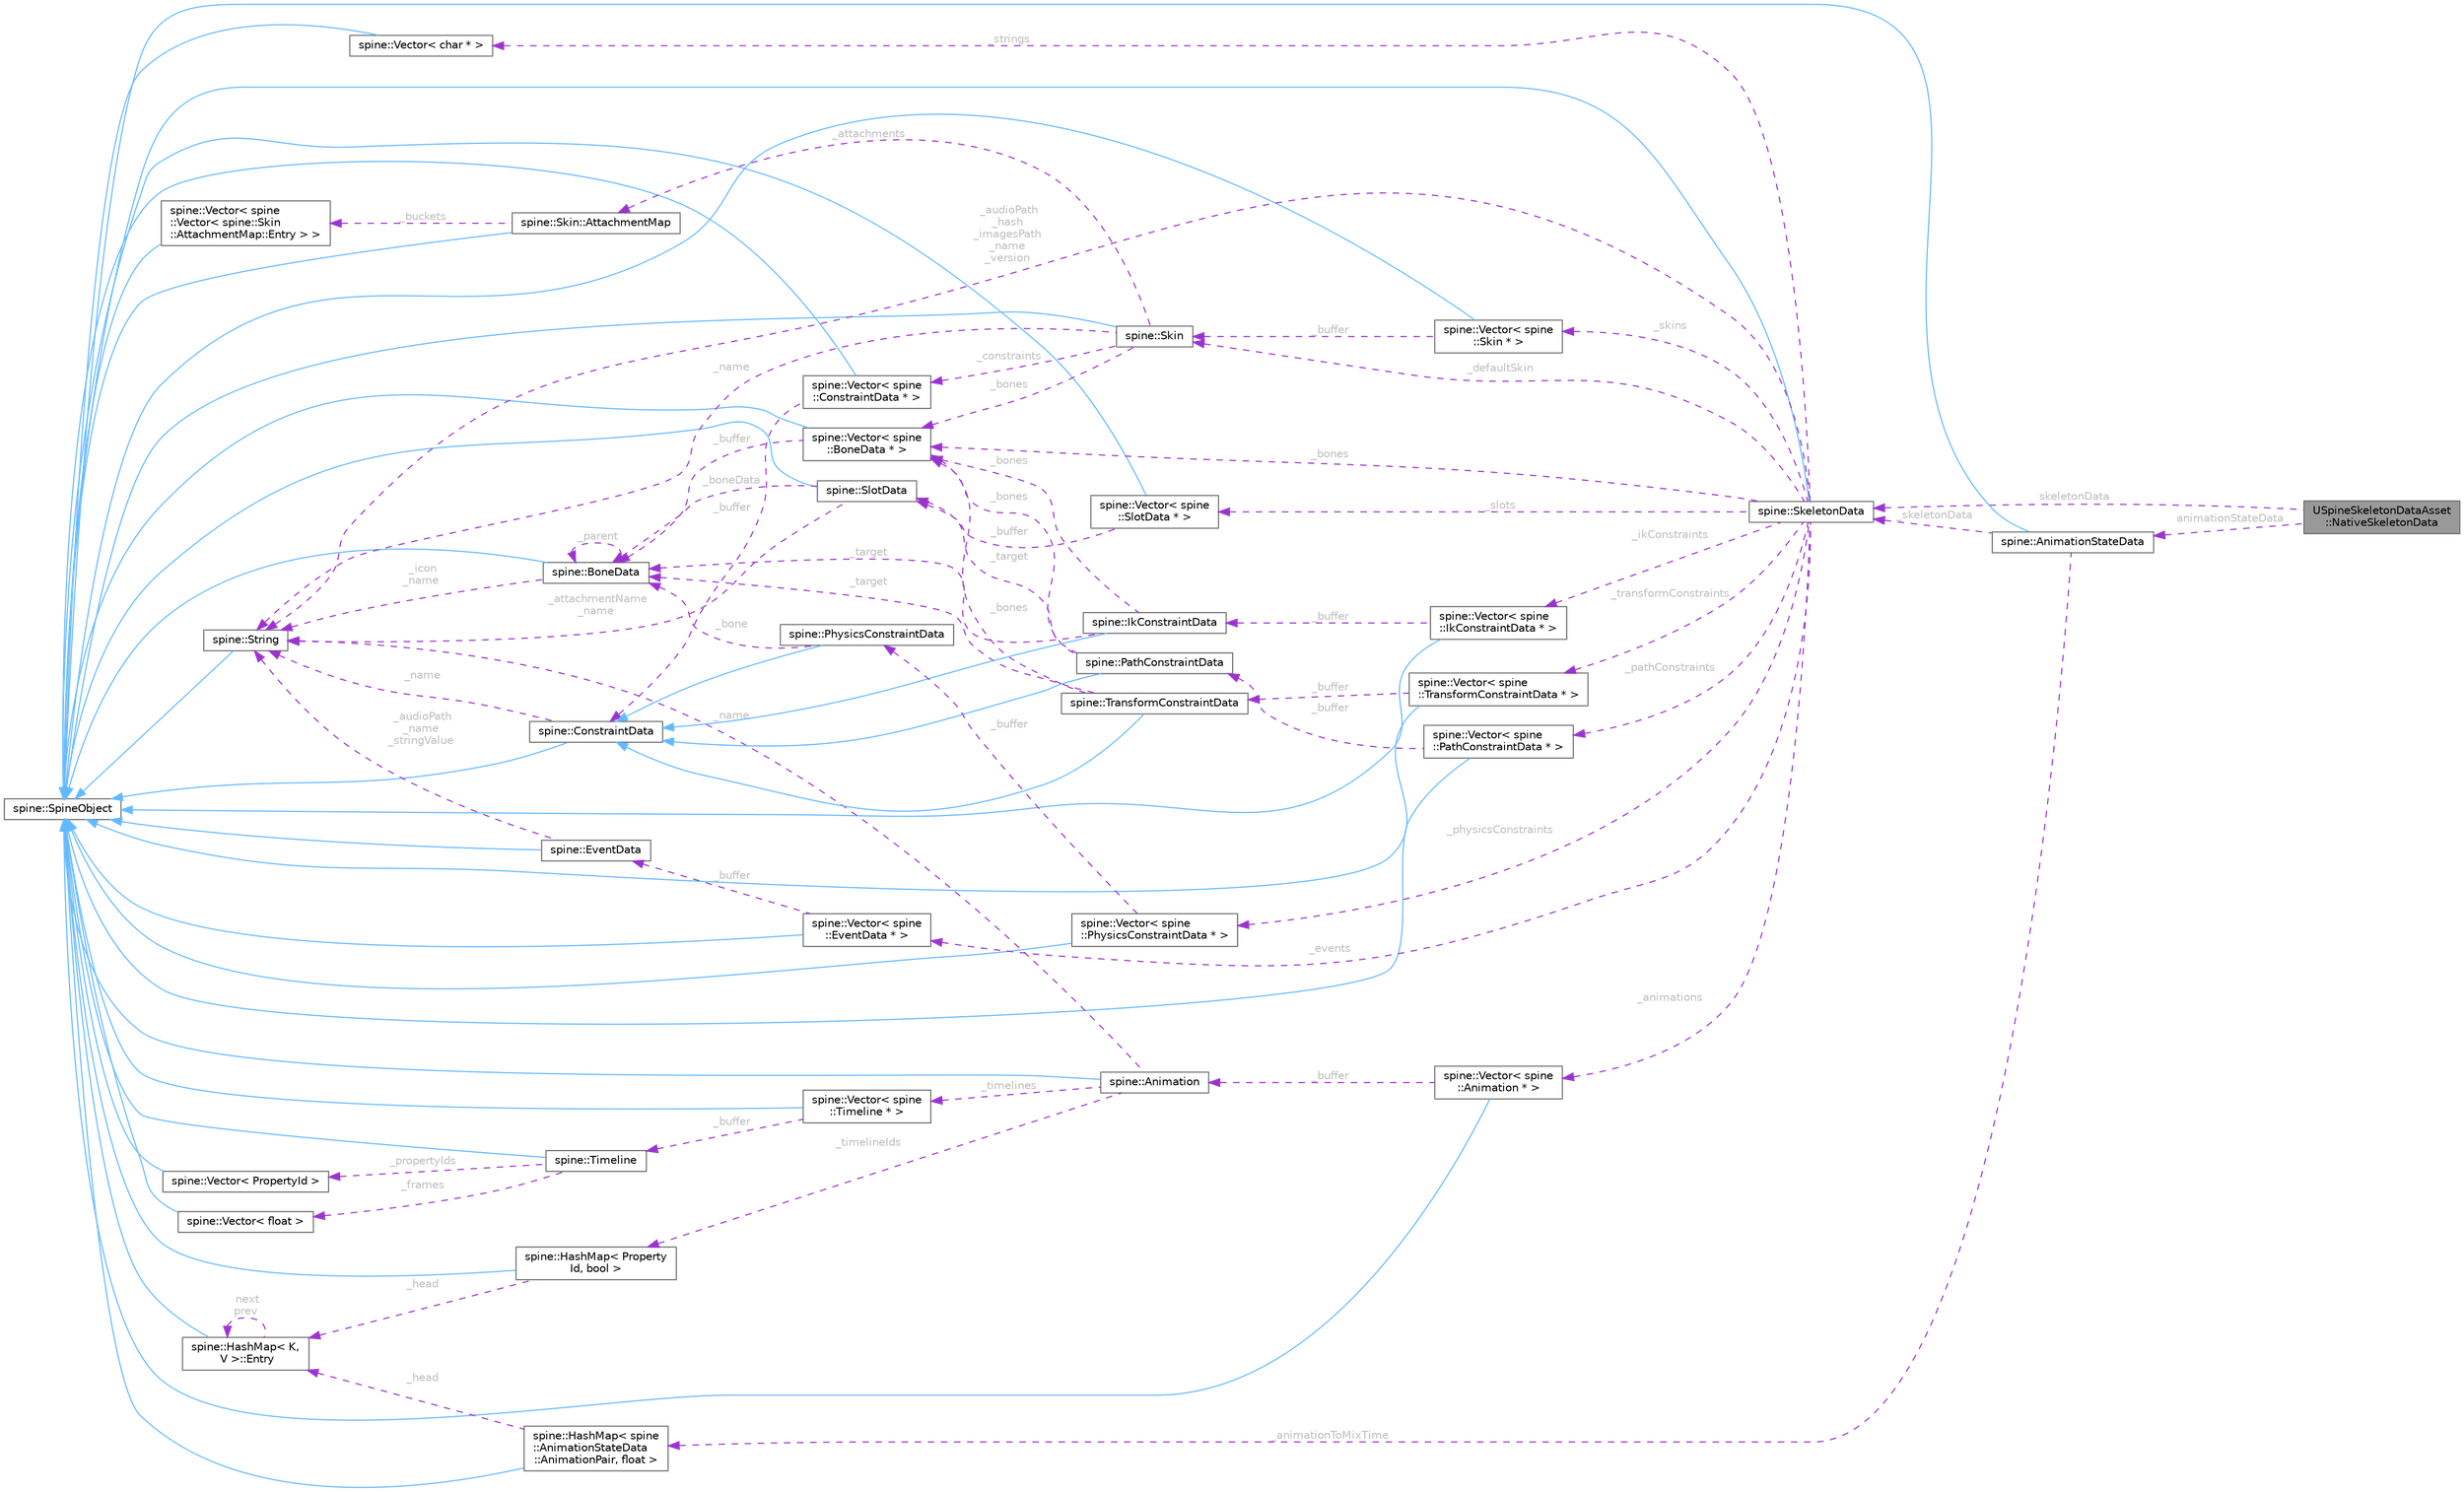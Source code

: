 digraph "USpineSkeletonDataAsset::NativeSkeletonData"
{
 // LATEX_PDF_SIZE
  bgcolor="transparent";
  edge [fontname=Helvetica,fontsize=10,labelfontname=Helvetica,labelfontsize=10];
  node [fontname=Helvetica,fontsize=10,shape=box,height=0.2,width=0.4];
  rankdir="LR";
  Node1 [id="Node000001",label="USpineSkeletonDataAsset\l::NativeSkeletonData",height=0.2,width=0.4,color="gray40", fillcolor="grey60", style="filled", fontcolor="black",tooltip=" "];
  Node2 -> Node1 [id="edge1_Node000001_Node000002",dir="back",color="darkorchid3",style="dashed",tooltip=" ",label=" skeletonData",fontcolor="grey" ];
  Node2 [id="Node000002",label="spine::SkeletonData",height=0.2,width=0.4,color="gray40", fillcolor="white", style="filled",URL="$classspine_1_1_skeleton_data.html",tooltip="Stores the setup pose and all of the stateless data for a skeleton."];
  Node3 -> Node2 [id="edge2_Node000002_Node000003",dir="back",color="steelblue1",style="solid",tooltip=" "];
  Node3 [id="Node000003",label="spine::SpineObject",height=0.2,width=0.4,color="gray40", fillcolor="white", style="filled",URL="$classspine_1_1_spine_object.html",tooltip=" "];
  Node4 -> Node2 [id="edge3_Node000002_Node000004",dir="back",color="darkorchid3",style="dashed",tooltip=" ",label=" _audioPath\n_hash\n_imagesPath\n_name\n_version",fontcolor="grey" ];
  Node4 [id="Node000004",label="spine::String",height=0.2,width=0.4,color="gray40", fillcolor="white", style="filled",URL="$classspine_1_1_string.html",tooltip=" "];
  Node3 -> Node4 [id="edge4_Node000004_Node000003",dir="back",color="steelblue1",style="solid",tooltip=" "];
  Node5 -> Node2 [id="edge5_Node000002_Node000005",dir="back",color="darkorchid3",style="dashed",tooltip=" ",label=" _bones",fontcolor="grey" ];
  Node5 [id="Node000005",label="spine::Vector\< spine\l::BoneData * \>",height=0.2,width=0.4,color="gray40", fillcolor="white", style="filled",URL="$classspine_1_1_vector.html",tooltip=" "];
  Node3 -> Node5 [id="edge6_Node000005_Node000003",dir="back",color="steelblue1",style="solid",tooltip=" "];
  Node6 -> Node5 [id="edge7_Node000005_Node000006",dir="back",color="darkorchid3",style="dashed",tooltip=" ",label=" _buffer",fontcolor="grey" ];
  Node6 [id="Node000006",label="spine::BoneData",height=0.2,width=0.4,color="gray40", fillcolor="white", style="filled",URL="$classspine_1_1_bone_data.html",tooltip=" "];
  Node3 -> Node6 [id="edge8_Node000006_Node000003",dir="back",color="steelblue1",style="solid",tooltip=" "];
  Node4 -> Node6 [id="edge9_Node000006_Node000004",dir="back",color="darkorchid3",style="dashed",tooltip=" ",label=" _icon\n_name",fontcolor="grey" ];
  Node6 -> Node6 [id="edge10_Node000006_Node000006",dir="back",color="darkorchid3",style="dashed",tooltip=" ",label=" _parent",fontcolor="grey" ];
  Node7 -> Node2 [id="edge11_Node000002_Node000007",dir="back",color="darkorchid3",style="dashed",tooltip=" ",label=" _slots",fontcolor="grey" ];
  Node7 [id="Node000007",label="spine::Vector\< spine\l::SlotData * \>",height=0.2,width=0.4,color="gray40", fillcolor="white", style="filled",URL="$classspine_1_1_vector.html",tooltip=" "];
  Node3 -> Node7 [id="edge12_Node000007_Node000003",dir="back",color="steelblue1",style="solid",tooltip=" "];
  Node8 -> Node7 [id="edge13_Node000007_Node000008",dir="back",color="darkorchid3",style="dashed",tooltip=" ",label=" _buffer",fontcolor="grey" ];
  Node8 [id="Node000008",label="spine::SlotData",height=0.2,width=0.4,color="gray40", fillcolor="white", style="filled",URL="$classspine_1_1_slot_data.html",tooltip=" "];
  Node3 -> Node8 [id="edge14_Node000008_Node000003",dir="back",color="steelblue1",style="solid",tooltip=" "];
  Node4 -> Node8 [id="edge15_Node000008_Node000004",dir="back",color="darkorchid3",style="dashed",tooltip=" ",label=" _attachmentName\n_name",fontcolor="grey" ];
  Node6 -> Node8 [id="edge16_Node000008_Node000006",dir="back",color="darkorchid3",style="dashed",tooltip=" ",label=" _boneData",fontcolor="grey" ];
  Node9 -> Node2 [id="edge17_Node000002_Node000009",dir="back",color="darkorchid3",style="dashed",tooltip=" ",label=" _skins",fontcolor="grey" ];
  Node9 [id="Node000009",label="spine::Vector\< spine\l::Skin * \>",height=0.2,width=0.4,color="gray40", fillcolor="white", style="filled",URL="$classspine_1_1_vector.html",tooltip=" "];
  Node3 -> Node9 [id="edge18_Node000009_Node000003",dir="back",color="steelblue1",style="solid",tooltip=" "];
  Node10 -> Node9 [id="edge19_Node000009_Node000010",dir="back",color="darkorchid3",style="dashed",tooltip=" ",label=" _buffer",fontcolor="grey" ];
  Node10 [id="Node000010",label="spine::Skin",height=0.2,width=0.4,color="gray40", fillcolor="white", style="filled",URL="$classspine_1_1_skin.html",tooltip=" "];
  Node3 -> Node10 [id="edge20_Node000010_Node000003",dir="back",color="steelblue1",style="solid",tooltip=" "];
  Node4 -> Node10 [id="edge21_Node000010_Node000004",dir="back",color="darkorchid3",style="dashed",tooltip=" ",label=" _name",fontcolor="grey" ];
  Node11 -> Node10 [id="edge22_Node000010_Node000011",dir="back",color="darkorchid3",style="dashed",tooltip=" ",label=" _attachments",fontcolor="grey" ];
  Node11 [id="Node000011",label="spine::Skin::AttachmentMap",height=0.2,width=0.4,color="gray40", fillcolor="white", style="filled",URL="$classspine_1_1_skin_1_1_attachment_map.html",tooltip=" "];
  Node3 -> Node11 [id="edge23_Node000011_Node000003",dir="back",color="steelblue1",style="solid",tooltip=" "];
  Node12 -> Node11 [id="edge24_Node000011_Node000012",dir="back",color="darkorchid3",style="dashed",tooltip=" ",label=" _buckets",fontcolor="grey" ];
  Node12 [id="Node000012",label="spine::Vector\< spine\l::Vector\< spine::Skin\l::AttachmentMap::Entry \> \>",height=0.2,width=0.4,color="gray40", fillcolor="white", style="filled",URL="$classspine_1_1_vector.html",tooltip=" "];
  Node3 -> Node12 [id="edge25_Node000012_Node000003",dir="back",color="steelblue1",style="solid",tooltip=" "];
  Node5 -> Node10 [id="edge26_Node000010_Node000005",dir="back",color="darkorchid3",style="dashed",tooltip=" ",label=" _bones",fontcolor="grey" ];
  Node13 -> Node10 [id="edge27_Node000010_Node000013",dir="back",color="darkorchid3",style="dashed",tooltip=" ",label=" _constraints",fontcolor="grey" ];
  Node13 [id="Node000013",label="spine::Vector\< spine\l::ConstraintData * \>",height=0.2,width=0.4,color="gray40", fillcolor="white", style="filled",URL="$classspine_1_1_vector.html",tooltip=" "];
  Node3 -> Node13 [id="edge28_Node000013_Node000003",dir="back",color="steelblue1",style="solid",tooltip=" "];
  Node14 -> Node13 [id="edge29_Node000013_Node000014",dir="back",color="darkorchid3",style="dashed",tooltip=" ",label=" _buffer",fontcolor="grey" ];
  Node14 [id="Node000014",label="spine::ConstraintData",height=0.2,width=0.4,color="gray40", fillcolor="white", style="filled",URL="$classspine_1_1_constraint_data.html",tooltip="The interface for all constraints."];
  Node3 -> Node14 [id="edge30_Node000014_Node000003",dir="back",color="steelblue1",style="solid",tooltip=" "];
  Node4 -> Node14 [id="edge31_Node000014_Node000004",dir="back",color="darkorchid3",style="dashed",tooltip=" ",label=" _name",fontcolor="grey" ];
  Node10 -> Node2 [id="edge32_Node000002_Node000010",dir="back",color="darkorchid3",style="dashed",tooltip=" ",label=" _defaultSkin",fontcolor="grey" ];
  Node15 -> Node2 [id="edge33_Node000002_Node000015",dir="back",color="darkorchid3",style="dashed",tooltip=" ",label=" _events",fontcolor="grey" ];
  Node15 [id="Node000015",label="spine::Vector\< spine\l::EventData * \>",height=0.2,width=0.4,color="gray40", fillcolor="white", style="filled",URL="$classspine_1_1_vector.html",tooltip=" "];
  Node3 -> Node15 [id="edge34_Node000015_Node000003",dir="back",color="steelblue1",style="solid",tooltip=" "];
  Node16 -> Node15 [id="edge35_Node000015_Node000016",dir="back",color="darkorchid3",style="dashed",tooltip=" ",label=" _buffer",fontcolor="grey" ];
  Node16 [id="Node000016",label="spine::EventData",height=0.2,width=0.4,color="gray40", fillcolor="white", style="filled",URL="$classspine_1_1_event_data.html",tooltip="Stores the setup pose values for an Event."];
  Node3 -> Node16 [id="edge36_Node000016_Node000003",dir="back",color="steelblue1",style="solid",tooltip=" "];
  Node4 -> Node16 [id="edge37_Node000016_Node000004",dir="back",color="darkorchid3",style="dashed",tooltip=" ",label=" _audioPath\n_name\n_stringValue",fontcolor="grey" ];
  Node17 -> Node2 [id="edge38_Node000002_Node000017",dir="back",color="darkorchid3",style="dashed",tooltip=" ",label=" _animations",fontcolor="grey" ];
  Node17 [id="Node000017",label="spine::Vector\< spine\l::Animation * \>",height=0.2,width=0.4,color="gray40", fillcolor="white", style="filled",URL="$classspine_1_1_vector.html",tooltip=" "];
  Node3 -> Node17 [id="edge39_Node000017_Node000003",dir="back",color="steelblue1",style="solid",tooltip=" "];
  Node18 -> Node17 [id="edge40_Node000017_Node000018",dir="back",color="darkorchid3",style="dashed",tooltip=" ",label=" _buffer",fontcolor="grey" ];
  Node18 [id="Node000018",label="spine::Animation",height=0.2,width=0.4,color="gray40", fillcolor="white", style="filled",URL="$classspine_1_1_animation.html",tooltip=" "];
  Node3 -> Node18 [id="edge41_Node000018_Node000003",dir="back",color="steelblue1",style="solid",tooltip=" "];
  Node19 -> Node18 [id="edge42_Node000018_Node000019",dir="back",color="darkorchid3",style="dashed",tooltip=" ",label=" _timelines",fontcolor="grey" ];
  Node19 [id="Node000019",label="spine::Vector\< spine\l::Timeline * \>",height=0.2,width=0.4,color="gray40", fillcolor="white", style="filled",URL="$classspine_1_1_vector.html",tooltip=" "];
  Node3 -> Node19 [id="edge43_Node000019_Node000003",dir="back",color="steelblue1",style="solid",tooltip=" "];
  Node20 -> Node19 [id="edge44_Node000019_Node000020",dir="back",color="darkorchid3",style="dashed",tooltip=" ",label=" _buffer",fontcolor="grey" ];
  Node20 [id="Node000020",label="spine::Timeline",height=0.2,width=0.4,color="gray40", fillcolor="white", style="filled",URL="$classspine_1_1_timeline.html",tooltip=" "];
  Node3 -> Node20 [id="edge45_Node000020_Node000003",dir="back",color="steelblue1",style="solid",tooltip=" "];
  Node21 -> Node20 [id="edge46_Node000020_Node000021",dir="back",color="darkorchid3",style="dashed",tooltip=" ",label=" _propertyIds",fontcolor="grey" ];
  Node21 [id="Node000021",label="spine::Vector\< PropertyId \>",height=0.2,width=0.4,color="gray40", fillcolor="white", style="filled",URL="$classspine_1_1_vector.html",tooltip=" "];
  Node3 -> Node21 [id="edge47_Node000021_Node000003",dir="back",color="steelblue1",style="solid",tooltip=" "];
  Node22 -> Node20 [id="edge48_Node000020_Node000022",dir="back",color="darkorchid3",style="dashed",tooltip=" ",label=" _frames",fontcolor="grey" ];
  Node22 [id="Node000022",label="spine::Vector\< float \>",height=0.2,width=0.4,color="gray40", fillcolor="white", style="filled",URL="$classspine_1_1_vector.html",tooltip=" "];
  Node3 -> Node22 [id="edge49_Node000022_Node000003",dir="back",color="steelblue1",style="solid",tooltip=" "];
  Node23 -> Node18 [id="edge50_Node000018_Node000023",dir="back",color="darkorchid3",style="dashed",tooltip=" ",label=" _timelineIds",fontcolor="grey" ];
  Node23 [id="Node000023",label="spine::HashMap\< Property\lId, bool \>",height=0.2,width=0.4,color="gray40", fillcolor="white", style="filled",URL="$classspine_1_1_hash_map.html",tooltip=" "];
  Node3 -> Node23 [id="edge51_Node000023_Node000003",dir="back",color="steelblue1",style="solid",tooltip=" "];
  Node24 -> Node23 [id="edge52_Node000023_Node000024",dir="back",color="darkorchid3",style="dashed",tooltip=" ",label=" _head",fontcolor="grey" ];
  Node24 [id="Node000024",label="spine::HashMap\< K,\l V \>::Entry",height=0.2,width=0.4,color="gray40", fillcolor="white", style="filled",URL="$classspine_1_1_hash_map_1_1_entry.html",tooltip=" "];
  Node3 -> Node24 [id="edge53_Node000024_Node000003",dir="back",color="steelblue1",style="solid",tooltip=" "];
  Node24 -> Node24 [id="edge54_Node000024_Node000024",dir="back",color="darkorchid3",style="dashed",tooltip=" ",label=" next\nprev",fontcolor="grey" ];
  Node4 -> Node18 [id="edge55_Node000018_Node000004",dir="back",color="darkorchid3",style="dashed",tooltip=" ",label=" _name",fontcolor="grey" ];
  Node25 -> Node2 [id="edge56_Node000002_Node000025",dir="back",color="darkorchid3",style="dashed",tooltip=" ",label=" _ikConstraints",fontcolor="grey" ];
  Node25 [id="Node000025",label="spine::Vector\< spine\l::IkConstraintData * \>",height=0.2,width=0.4,color="gray40", fillcolor="white", style="filled",URL="$classspine_1_1_vector.html",tooltip=" "];
  Node3 -> Node25 [id="edge57_Node000025_Node000003",dir="back",color="steelblue1",style="solid",tooltip=" "];
  Node26 -> Node25 [id="edge58_Node000025_Node000026",dir="back",color="darkorchid3",style="dashed",tooltip=" ",label=" _buffer",fontcolor="grey" ];
  Node26 [id="Node000026",label="spine::IkConstraintData",height=0.2,width=0.4,color="gray40", fillcolor="white", style="filled",URL="$classspine_1_1_ik_constraint_data.html",tooltip=" "];
  Node14 -> Node26 [id="edge59_Node000026_Node000014",dir="back",color="steelblue1",style="solid",tooltip=" "];
  Node5 -> Node26 [id="edge60_Node000026_Node000005",dir="back",color="darkorchid3",style="dashed",tooltip=" ",label=" _bones",fontcolor="grey" ];
  Node6 -> Node26 [id="edge61_Node000026_Node000006",dir="back",color="darkorchid3",style="dashed",tooltip=" ",label=" _target",fontcolor="grey" ];
  Node27 -> Node2 [id="edge62_Node000002_Node000027",dir="back",color="darkorchid3",style="dashed",tooltip=" ",label=" _transformConstraints",fontcolor="grey" ];
  Node27 [id="Node000027",label="spine::Vector\< spine\l::TransformConstraintData * \>",height=0.2,width=0.4,color="gray40", fillcolor="white", style="filled",URL="$classspine_1_1_vector.html",tooltip=" "];
  Node3 -> Node27 [id="edge63_Node000027_Node000003",dir="back",color="steelblue1",style="solid",tooltip=" "];
  Node28 -> Node27 [id="edge64_Node000027_Node000028",dir="back",color="darkorchid3",style="dashed",tooltip=" ",label=" _buffer",fontcolor="grey" ];
  Node28 [id="Node000028",label="spine::TransformConstraintData",height=0.2,width=0.4,color="gray40", fillcolor="white", style="filled",URL="$classspine_1_1_transform_constraint_data.html",tooltip=" "];
  Node14 -> Node28 [id="edge65_Node000028_Node000014",dir="back",color="steelblue1",style="solid",tooltip=" "];
  Node5 -> Node28 [id="edge66_Node000028_Node000005",dir="back",color="darkorchid3",style="dashed",tooltip=" ",label=" _bones",fontcolor="grey" ];
  Node6 -> Node28 [id="edge67_Node000028_Node000006",dir="back",color="darkorchid3",style="dashed",tooltip=" ",label=" _target",fontcolor="grey" ];
  Node29 -> Node2 [id="edge68_Node000002_Node000029",dir="back",color="darkorchid3",style="dashed",tooltip=" ",label=" _pathConstraints",fontcolor="grey" ];
  Node29 [id="Node000029",label="spine::Vector\< spine\l::PathConstraintData * \>",height=0.2,width=0.4,color="gray40", fillcolor="white", style="filled",URL="$classspine_1_1_vector.html",tooltip=" "];
  Node3 -> Node29 [id="edge69_Node000029_Node000003",dir="back",color="steelblue1",style="solid",tooltip=" "];
  Node30 -> Node29 [id="edge70_Node000029_Node000030",dir="back",color="darkorchid3",style="dashed",tooltip=" ",label=" _buffer",fontcolor="grey" ];
  Node30 [id="Node000030",label="spine::PathConstraintData",height=0.2,width=0.4,color="gray40", fillcolor="white", style="filled",URL="$classspine_1_1_path_constraint_data.html",tooltip=" "];
  Node14 -> Node30 [id="edge71_Node000030_Node000014",dir="back",color="steelblue1",style="solid",tooltip=" "];
  Node5 -> Node30 [id="edge72_Node000030_Node000005",dir="back",color="darkorchid3",style="dashed",tooltip=" ",label=" _bones",fontcolor="grey" ];
  Node8 -> Node30 [id="edge73_Node000030_Node000008",dir="back",color="darkorchid3",style="dashed",tooltip=" ",label=" _target",fontcolor="grey" ];
  Node31 -> Node2 [id="edge74_Node000002_Node000031",dir="back",color="darkorchid3",style="dashed",tooltip=" ",label=" _physicsConstraints",fontcolor="grey" ];
  Node31 [id="Node000031",label="spine::Vector\< spine\l::PhysicsConstraintData * \>",height=0.2,width=0.4,color="gray40", fillcolor="white", style="filled",URL="$classspine_1_1_vector.html",tooltip=" "];
  Node3 -> Node31 [id="edge75_Node000031_Node000003",dir="back",color="steelblue1",style="solid",tooltip=" "];
  Node32 -> Node31 [id="edge76_Node000031_Node000032",dir="back",color="darkorchid3",style="dashed",tooltip=" ",label=" _buffer",fontcolor="grey" ];
  Node32 [id="Node000032",label="spine::PhysicsConstraintData",height=0.2,width=0.4,color="gray40", fillcolor="white", style="filled",URL="$classspine_1_1_physics_constraint_data.html",tooltip=" "];
  Node14 -> Node32 [id="edge77_Node000032_Node000014",dir="back",color="steelblue1",style="solid",tooltip=" "];
  Node6 -> Node32 [id="edge78_Node000032_Node000006",dir="back",color="darkorchid3",style="dashed",tooltip=" ",label=" _bone",fontcolor="grey" ];
  Node33 -> Node2 [id="edge79_Node000002_Node000033",dir="back",color="darkorchid3",style="dashed",tooltip=" ",label=" _strings",fontcolor="grey" ];
  Node33 [id="Node000033",label="spine::Vector\< char * \>",height=0.2,width=0.4,color="gray40", fillcolor="white", style="filled",URL="$classspine_1_1_vector.html",tooltip=" "];
  Node3 -> Node33 [id="edge80_Node000033_Node000003",dir="back",color="steelblue1",style="solid",tooltip=" "];
  Node34 -> Node1 [id="edge81_Node000001_Node000034",dir="back",color="darkorchid3",style="dashed",tooltip=" ",label=" animationStateData",fontcolor="grey" ];
  Node34 [id="Node000034",label="spine::AnimationStateData",height=0.2,width=0.4,color="gray40", fillcolor="white", style="filled",URL="$classspine_1_1_animation_state_data.html",tooltip="Stores mix (crossfade) durations to be applied when AnimationState animations are changed."];
  Node3 -> Node34 [id="edge82_Node000034_Node000003",dir="back",color="steelblue1",style="solid",tooltip=" "];
  Node2 -> Node34 [id="edge83_Node000034_Node000002",dir="back",color="darkorchid3",style="dashed",tooltip=" ",label=" _skeletonData",fontcolor="grey" ];
  Node35 -> Node34 [id="edge84_Node000034_Node000035",dir="back",color="darkorchid3",style="dashed",tooltip=" ",label=" _animationToMixTime",fontcolor="grey" ];
  Node35 [id="Node000035",label="spine::HashMap\< spine\l::AnimationStateData\l::AnimationPair, float \>",height=0.2,width=0.4,color="gray40", fillcolor="white", style="filled",URL="$classspine_1_1_hash_map.html",tooltip=" "];
  Node3 -> Node35 [id="edge85_Node000035_Node000003",dir="back",color="steelblue1",style="solid",tooltip=" "];
  Node24 -> Node35 [id="edge86_Node000035_Node000024",dir="back",color="darkorchid3",style="dashed",tooltip=" ",label=" _head",fontcolor="grey" ];
}
